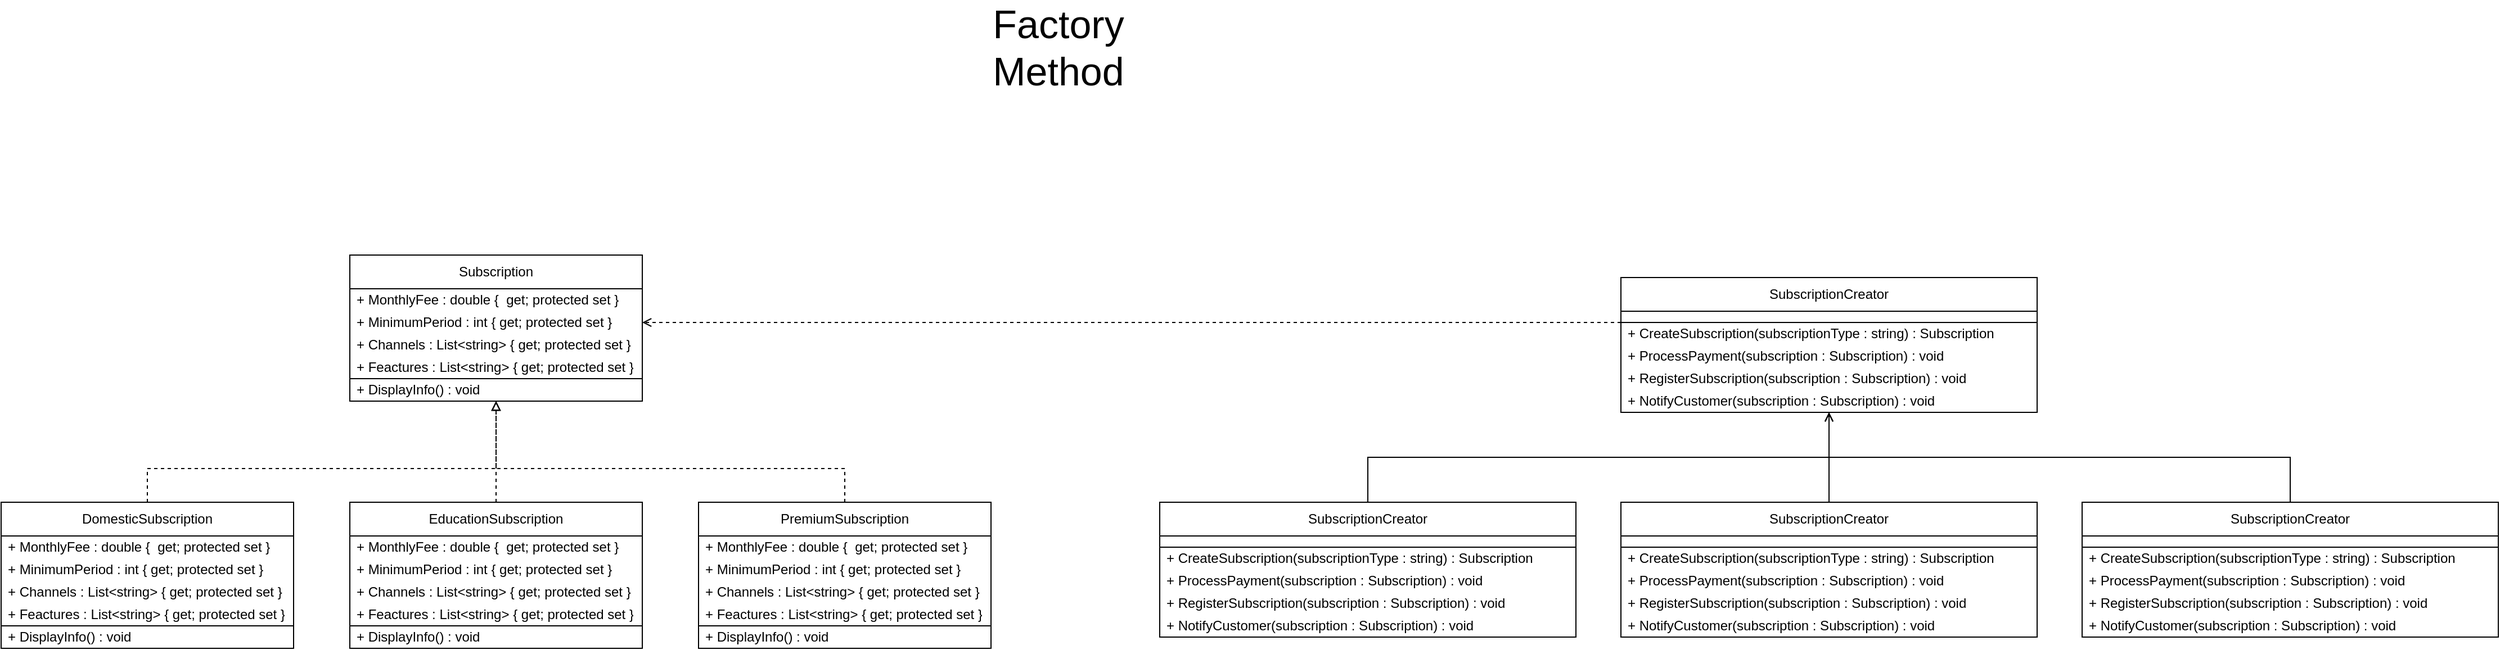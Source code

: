 <mxfile version="26.1.0">
  <diagram name="Page-1" id="ne5OBouObw2jJs1JvOlX">
    <mxGraphModel dx="2263" dy="3234" grid="1" gridSize="10" guides="1" tooltips="1" connect="1" arrows="1" fold="1" page="1" pageScale="1" pageWidth="850" pageHeight="1100" math="0" shadow="0">
      <root>
        <mxCell id="0" />
        <mxCell id="1" parent="0" />
        <mxCell id="eoAmBNEE0tXZ36FDl4HG-2" value="Subscription" style="swimlane;fontStyle=0;childLayout=stackLayout;horizontal=1;startSize=30;horizontalStack=0;resizeParent=1;resizeParentMax=0;resizeLast=0;collapsible=1;marginBottom=0;whiteSpace=wrap;html=1;" vertex="1" parent="1">
          <mxGeometry x="330" y="240" width="260" height="130" as="geometry" />
        </mxCell>
        <mxCell id="eoAmBNEE0tXZ36FDl4HG-3" value="+ MonthlyFee : double {&amp;nbsp; get; protected set }" style="text;strokeColor=none;fillColor=none;align=left;verticalAlign=middle;spacingLeft=4;spacingRight=4;overflow=hidden;points=[[0,0.5],[1,0.5]];portConstraint=eastwest;rotatable=0;whiteSpace=wrap;html=1;" vertex="1" parent="eoAmBNEE0tXZ36FDl4HG-2">
          <mxGeometry y="30" width="260" height="20" as="geometry" />
        </mxCell>
        <mxCell id="eoAmBNEE0tXZ36FDl4HG-4" value="+ MinimumPeriod : int { get; protected set }" style="text;strokeColor=none;fillColor=none;align=left;verticalAlign=middle;spacingLeft=4;spacingRight=4;overflow=hidden;points=[[0,0.5],[1,0.5]];portConstraint=eastwest;rotatable=0;whiteSpace=wrap;html=1;" vertex="1" parent="eoAmBNEE0tXZ36FDl4HG-2">
          <mxGeometry y="50" width="260" height="20" as="geometry" />
        </mxCell>
        <mxCell id="eoAmBNEE0tXZ36FDl4HG-5" value="+ Channels : List&amp;lt;string&amp;gt; { get; protected set }" style="text;strokeColor=none;fillColor=none;align=left;verticalAlign=middle;spacingLeft=4;spacingRight=4;overflow=hidden;points=[[0,0.5],[1,0.5]];portConstraint=eastwest;rotatable=0;whiteSpace=wrap;html=1;" vertex="1" parent="eoAmBNEE0tXZ36FDl4HG-2">
          <mxGeometry y="70" width="260" height="20" as="geometry" />
        </mxCell>
        <mxCell id="eoAmBNEE0tXZ36FDl4HG-6" value="+ Feactures :&amp;nbsp;List&amp;lt;string&amp;gt; { get; protected set }" style="text;strokeColor=none;fillColor=none;align=left;verticalAlign=middle;spacingLeft=4;spacingRight=4;overflow=hidden;points=[[0,0.5],[1,0.5]];portConstraint=eastwest;rotatable=0;whiteSpace=wrap;html=1;" vertex="1" parent="eoAmBNEE0tXZ36FDl4HG-2">
          <mxGeometry y="90" width="260" height="20" as="geometry" />
        </mxCell>
        <mxCell id="eoAmBNEE0tXZ36FDl4HG-7" value="" style="swimlane;startSize=0;" vertex="1" parent="eoAmBNEE0tXZ36FDl4HG-2">
          <mxGeometry y="110" width="260" height="20" as="geometry" />
        </mxCell>
        <mxCell id="eoAmBNEE0tXZ36FDl4HG-8" value="+ DisplayInfo() : void" style="text;strokeColor=none;fillColor=none;align=left;verticalAlign=middle;spacingLeft=4;spacingRight=4;overflow=hidden;points=[[0,0.5],[1,0.5]];portConstraint=eastwest;rotatable=0;whiteSpace=wrap;html=1;" vertex="1" parent="eoAmBNEE0tXZ36FDl4HG-7">
          <mxGeometry width="260" height="20" as="geometry" />
        </mxCell>
        <mxCell id="eoAmBNEE0tXZ36FDl4HG-30" style="edgeStyle=orthogonalEdgeStyle;rounded=0;orthogonalLoop=1;jettySize=auto;html=1;dashed=1;endArrow=block;endFill=0;" edge="1" parent="1" source="eoAmBNEE0tXZ36FDl4HG-9" target="eoAmBNEE0tXZ36FDl4HG-2">
          <mxGeometry relative="1" as="geometry">
            <Array as="points">
              <mxPoint x="150" y="430" />
              <mxPoint x="460" y="430" />
            </Array>
          </mxGeometry>
        </mxCell>
        <mxCell id="eoAmBNEE0tXZ36FDl4HG-9" value="DomesticSubscription" style="swimlane;fontStyle=0;childLayout=stackLayout;horizontal=1;startSize=30;horizontalStack=0;resizeParent=1;resizeParentMax=0;resizeLast=0;collapsible=1;marginBottom=0;whiteSpace=wrap;html=1;" vertex="1" parent="1">
          <mxGeometry x="20" y="460" width="260" height="130" as="geometry" />
        </mxCell>
        <mxCell id="eoAmBNEE0tXZ36FDl4HG-10" value="+ MonthlyFee : double {&amp;nbsp; get; protected set }" style="text;strokeColor=none;fillColor=none;align=left;verticalAlign=middle;spacingLeft=4;spacingRight=4;overflow=hidden;points=[[0,0.5],[1,0.5]];portConstraint=eastwest;rotatable=0;whiteSpace=wrap;html=1;" vertex="1" parent="eoAmBNEE0tXZ36FDl4HG-9">
          <mxGeometry y="30" width="260" height="20" as="geometry" />
        </mxCell>
        <mxCell id="eoAmBNEE0tXZ36FDl4HG-11" value="+ MinimumPeriod : int { get; protected set }" style="text;strokeColor=none;fillColor=none;align=left;verticalAlign=middle;spacingLeft=4;spacingRight=4;overflow=hidden;points=[[0,0.5],[1,0.5]];portConstraint=eastwest;rotatable=0;whiteSpace=wrap;html=1;" vertex="1" parent="eoAmBNEE0tXZ36FDl4HG-9">
          <mxGeometry y="50" width="260" height="20" as="geometry" />
        </mxCell>
        <mxCell id="eoAmBNEE0tXZ36FDl4HG-12" value="+ Channels : List&amp;lt;string&amp;gt; { get; protected set }" style="text;strokeColor=none;fillColor=none;align=left;verticalAlign=middle;spacingLeft=4;spacingRight=4;overflow=hidden;points=[[0,0.5],[1,0.5]];portConstraint=eastwest;rotatable=0;whiteSpace=wrap;html=1;" vertex="1" parent="eoAmBNEE0tXZ36FDl4HG-9">
          <mxGeometry y="70" width="260" height="20" as="geometry" />
        </mxCell>
        <mxCell id="eoAmBNEE0tXZ36FDl4HG-13" value="+ Feactures :&amp;nbsp;List&amp;lt;string&amp;gt; { get; protected set }" style="text;strokeColor=none;fillColor=none;align=left;verticalAlign=middle;spacingLeft=4;spacingRight=4;overflow=hidden;points=[[0,0.5],[1,0.5]];portConstraint=eastwest;rotatable=0;whiteSpace=wrap;html=1;" vertex="1" parent="eoAmBNEE0tXZ36FDl4HG-9">
          <mxGeometry y="90" width="260" height="20" as="geometry" />
        </mxCell>
        <mxCell id="eoAmBNEE0tXZ36FDl4HG-14" value="" style="swimlane;startSize=0;" vertex="1" parent="eoAmBNEE0tXZ36FDl4HG-9">
          <mxGeometry y="110" width="260" height="20" as="geometry" />
        </mxCell>
        <mxCell id="eoAmBNEE0tXZ36FDl4HG-15" value="+ DisplayInfo() : void" style="text;strokeColor=none;fillColor=none;align=left;verticalAlign=middle;spacingLeft=4;spacingRight=4;overflow=hidden;points=[[0,0.5],[1,0.5]];portConstraint=eastwest;rotatable=0;whiteSpace=wrap;html=1;" vertex="1" parent="eoAmBNEE0tXZ36FDl4HG-14">
          <mxGeometry width="260" height="20" as="geometry" />
        </mxCell>
        <mxCell id="eoAmBNEE0tXZ36FDl4HG-32" style="edgeStyle=orthogonalEdgeStyle;rounded=0;orthogonalLoop=1;jettySize=auto;html=1;dashed=1;endArrow=block;endFill=0;" edge="1" parent="1" source="eoAmBNEE0tXZ36FDl4HG-16" target="eoAmBNEE0tXZ36FDl4HG-2">
          <mxGeometry relative="1" as="geometry" />
        </mxCell>
        <mxCell id="eoAmBNEE0tXZ36FDl4HG-16" value="EducationSubscription" style="swimlane;fontStyle=0;childLayout=stackLayout;horizontal=1;startSize=30;horizontalStack=0;resizeParent=1;resizeParentMax=0;resizeLast=0;collapsible=1;marginBottom=0;whiteSpace=wrap;html=1;" vertex="1" parent="1">
          <mxGeometry x="330" y="460" width="260" height="130" as="geometry" />
        </mxCell>
        <mxCell id="eoAmBNEE0tXZ36FDl4HG-17" value="+ MonthlyFee : double {&amp;nbsp; get; protected set }" style="text;strokeColor=none;fillColor=none;align=left;verticalAlign=middle;spacingLeft=4;spacingRight=4;overflow=hidden;points=[[0,0.5],[1,0.5]];portConstraint=eastwest;rotatable=0;whiteSpace=wrap;html=1;" vertex="1" parent="eoAmBNEE0tXZ36FDl4HG-16">
          <mxGeometry y="30" width="260" height="20" as="geometry" />
        </mxCell>
        <mxCell id="eoAmBNEE0tXZ36FDl4HG-18" value="+ MinimumPeriod : int { get; protected set }" style="text;strokeColor=none;fillColor=none;align=left;verticalAlign=middle;spacingLeft=4;spacingRight=4;overflow=hidden;points=[[0,0.5],[1,0.5]];portConstraint=eastwest;rotatable=0;whiteSpace=wrap;html=1;" vertex="1" parent="eoAmBNEE0tXZ36FDl4HG-16">
          <mxGeometry y="50" width="260" height="20" as="geometry" />
        </mxCell>
        <mxCell id="eoAmBNEE0tXZ36FDl4HG-19" value="+ Channels : List&amp;lt;string&amp;gt; { get; protected set }" style="text;strokeColor=none;fillColor=none;align=left;verticalAlign=middle;spacingLeft=4;spacingRight=4;overflow=hidden;points=[[0,0.5],[1,0.5]];portConstraint=eastwest;rotatable=0;whiteSpace=wrap;html=1;" vertex="1" parent="eoAmBNEE0tXZ36FDl4HG-16">
          <mxGeometry y="70" width="260" height="20" as="geometry" />
        </mxCell>
        <mxCell id="eoAmBNEE0tXZ36FDl4HG-20" value="+ Feactures :&amp;nbsp;List&amp;lt;string&amp;gt; { get; protected set }" style="text;strokeColor=none;fillColor=none;align=left;verticalAlign=middle;spacingLeft=4;spacingRight=4;overflow=hidden;points=[[0,0.5],[1,0.5]];portConstraint=eastwest;rotatable=0;whiteSpace=wrap;html=1;" vertex="1" parent="eoAmBNEE0tXZ36FDl4HG-16">
          <mxGeometry y="90" width="260" height="20" as="geometry" />
        </mxCell>
        <mxCell id="eoAmBNEE0tXZ36FDl4HG-21" value="" style="swimlane;startSize=0;" vertex="1" parent="eoAmBNEE0tXZ36FDl4HG-16">
          <mxGeometry y="110" width="260" height="20" as="geometry" />
        </mxCell>
        <mxCell id="eoAmBNEE0tXZ36FDl4HG-22" value="+ DisplayInfo() : void" style="text;strokeColor=none;fillColor=none;align=left;verticalAlign=middle;spacingLeft=4;spacingRight=4;overflow=hidden;points=[[0,0.5],[1,0.5]];portConstraint=eastwest;rotatable=0;whiteSpace=wrap;html=1;" vertex="1" parent="eoAmBNEE0tXZ36FDl4HG-21">
          <mxGeometry width="260" height="20" as="geometry" />
        </mxCell>
        <mxCell id="eoAmBNEE0tXZ36FDl4HG-33" style="edgeStyle=orthogonalEdgeStyle;rounded=0;orthogonalLoop=1;jettySize=auto;html=1;dashed=1;endArrow=block;endFill=0;" edge="1" parent="1" source="eoAmBNEE0tXZ36FDl4HG-23" target="eoAmBNEE0tXZ36FDl4HG-2">
          <mxGeometry relative="1" as="geometry">
            <Array as="points">
              <mxPoint x="770" y="430" />
              <mxPoint x="460" y="430" />
            </Array>
          </mxGeometry>
        </mxCell>
        <mxCell id="eoAmBNEE0tXZ36FDl4HG-23" value="PremiumSubscription" style="swimlane;fontStyle=0;childLayout=stackLayout;horizontal=1;startSize=30;horizontalStack=0;resizeParent=1;resizeParentMax=0;resizeLast=0;collapsible=1;marginBottom=0;whiteSpace=wrap;html=1;" vertex="1" parent="1">
          <mxGeometry x="640" y="460" width="260" height="130" as="geometry" />
        </mxCell>
        <mxCell id="eoAmBNEE0tXZ36FDl4HG-24" value="+ MonthlyFee : double {&amp;nbsp; get; protected set }" style="text;strokeColor=none;fillColor=none;align=left;verticalAlign=middle;spacingLeft=4;spacingRight=4;overflow=hidden;points=[[0,0.5],[1,0.5]];portConstraint=eastwest;rotatable=0;whiteSpace=wrap;html=1;" vertex="1" parent="eoAmBNEE0tXZ36FDl4HG-23">
          <mxGeometry y="30" width="260" height="20" as="geometry" />
        </mxCell>
        <mxCell id="eoAmBNEE0tXZ36FDl4HG-25" value="+ MinimumPeriod : int { get; protected set }" style="text;strokeColor=none;fillColor=none;align=left;verticalAlign=middle;spacingLeft=4;spacingRight=4;overflow=hidden;points=[[0,0.5],[1,0.5]];portConstraint=eastwest;rotatable=0;whiteSpace=wrap;html=1;" vertex="1" parent="eoAmBNEE0tXZ36FDl4HG-23">
          <mxGeometry y="50" width="260" height="20" as="geometry" />
        </mxCell>
        <mxCell id="eoAmBNEE0tXZ36FDl4HG-26" value="+ Channels : List&amp;lt;string&amp;gt; { get; protected set }" style="text;strokeColor=none;fillColor=none;align=left;verticalAlign=middle;spacingLeft=4;spacingRight=4;overflow=hidden;points=[[0,0.5],[1,0.5]];portConstraint=eastwest;rotatable=0;whiteSpace=wrap;html=1;" vertex="1" parent="eoAmBNEE0tXZ36FDl4HG-23">
          <mxGeometry y="70" width="260" height="20" as="geometry" />
        </mxCell>
        <mxCell id="eoAmBNEE0tXZ36FDl4HG-27" value="+ Feactures :&amp;nbsp;List&amp;lt;string&amp;gt; { get; protected set }" style="text;strokeColor=none;fillColor=none;align=left;verticalAlign=middle;spacingLeft=4;spacingRight=4;overflow=hidden;points=[[0,0.5],[1,0.5]];portConstraint=eastwest;rotatable=0;whiteSpace=wrap;html=1;" vertex="1" parent="eoAmBNEE0tXZ36FDl4HG-23">
          <mxGeometry y="90" width="260" height="20" as="geometry" />
        </mxCell>
        <mxCell id="eoAmBNEE0tXZ36FDl4HG-28" value="" style="swimlane;startSize=0;" vertex="1" parent="eoAmBNEE0tXZ36FDl4HG-23">
          <mxGeometry y="110" width="260" height="20" as="geometry" />
        </mxCell>
        <mxCell id="eoAmBNEE0tXZ36FDl4HG-29" value="+ DisplayInfo() : void" style="text;strokeColor=none;fillColor=none;align=left;verticalAlign=middle;spacingLeft=4;spacingRight=4;overflow=hidden;points=[[0,0.5],[1,0.5]];portConstraint=eastwest;rotatable=0;whiteSpace=wrap;html=1;" vertex="1" parent="eoAmBNEE0tXZ36FDl4HG-28">
          <mxGeometry width="260" height="20" as="geometry" />
        </mxCell>
        <mxCell id="eoAmBNEE0tXZ36FDl4HG-34" value="SubscriptionCreator" style="swimlane;fontStyle=0;childLayout=stackLayout;horizontal=1;startSize=30;horizontalStack=0;resizeParent=1;resizeParentMax=0;resizeLast=0;collapsible=1;marginBottom=0;whiteSpace=wrap;html=1;" vertex="1" parent="1">
          <mxGeometry x="1460" y="260" width="370" height="120" as="geometry" />
        </mxCell>
        <mxCell id="eoAmBNEE0tXZ36FDl4HG-39" value=".&lt;div&gt;&lt;br&gt;&lt;/div&gt;" style="text;strokeColor=none;fillColor=none;align=left;verticalAlign=middle;spacingLeft=4;spacingRight=4;overflow=hidden;points=[[0,0.5],[1,0.5]];portConstraint=eastwest;rotatable=0;whiteSpace=wrap;html=1;" vertex="1" parent="eoAmBNEE0tXZ36FDl4HG-34">
          <mxGeometry y="30" width="370" height="10" as="geometry" />
        </mxCell>
        <mxCell id="eoAmBNEE0tXZ36FDl4HG-41" value="" style="swimlane;startSize=0;" vertex="1" parent="eoAmBNEE0tXZ36FDl4HG-34">
          <mxGeometry y="40" width="370" height="80" as="geometry" />
        </mxCell>
        <mxCell id="eoAmBNEE0tXZ36FDl4HG-42" value="+&amp;nbsp;CreateSubscription(subscriptionType : string) : Subscription" style="text;strokeColor=none;fillColor=none;align=left;verticalAlign=middle;spacingLeft=4;spacingRight=4;overflow=hidden;points=[[0,0.5],[1,0.5]];portConstraint=eastwest;rotatable=0;whiteSpace=wrap;html=1;" vertex="1" parent="eoAmBNEE0tXZ36FDl4HG-41">
          <mxGeometry width="370" height="20" as="geometry" />
        </mxCell>
        <mxCell id="eoAmBNEE0tXZ36FDl4HG-43" value="+ ProcessPayment(subscription : Subscription) : void&amp;nbsp;" style="text;strokeColor=none;fillColor=none;align=left;verticalAlign=middle;spacingLeft=4;spacingRight=4;overflow=hidden;points=[[0,0.5],[1,0.5]];portConstraint=eastwest;rotatable=0;whiteSpace=wrap;html=1;" vertex="1" parent="eoAmBNEE0tXZ36FDl4HG-41">
          <mxGeometry y="20" width="370" height="20" as="geometry" />
        </mxCell>
        <mxCell id="eoAmBNEE0tXZ36FDl4HG-44" value="+ RegisterSubscription(subscription : Subscription) : void&amp;nbsp;" style="text;strokeColor=none;fillColor=none;align=left;verticalAlign=middle;spacingLeft=4;spacingRight=4;overflow=hidden;points=[[0,0.5],[1,0.5]];portConstraint=eastwest;rotatable=0;whiteSpace=wrap;html=1;" vertex="1" parent="eoAmBNEE0tXZ36FDl4HG-41">
          <mxGeometry y="40" width="370" height="20" as="geometry" />
        </mxCell>
        <mxCell id="eoAmBNEE0tXZ36FDl4HG-45" value="+ NotifyCustomer(subscription : Subscription) : void&amp;nbsp;" style="text;strokeColor=none;fillColor=none;align=left;verticalAlign=middle;spacingLeft=4;spacingRight=4;overflow=hidden;points=[[0,0.5],[1,0.5]];portConstraint=eastwest;rotatable=0;whiteSpace=wrap;html=1;" vertex="1" parent="eoAmBNEE0tXZ36FDl4HG-41">
          <mxGeometry y="60" width="370" height="20" as="geometry" />
        </mxCell>
        <mxCell id="eoAmBNEE0tXZ36FDl4HG-67" style="edgeStyle=orthogonalEdgeStyle;rounded=0;orthogonalLoop=1;jettySize=auto;html=1;endArrow=open;endFill=0;" edge="1" parent="1" source="eoAmBNEE0tXZ36FDl4HG-46" target="eoAmBNEE0tXZ36FDl4HG-34">
          <mxGeometry relative="1" as="geometry">
            <Array as="points">
              <mxPoint x="1235" y="420" />
              <mxPoint x="1645" y="420" />
            </Array>
          </mxGeometry>
        </mxCell>
        <mxCell id="eoAmBNEE0tXZ36FDl4HG-46" value="SubscriptionCreator" style="swimlane;fontStyle=0;childLayout=stackLayout;horizontal=1;startSize=30;horizontalStack=0;resizeParent=1;resizeParentMax=0;resizeLast=0;collapsible=1;marginBottom=0;whiteSpace=wrap;html=1;" vertex="1" parent="1">
          <mxGeometry x="1050" y="460" width="370" height="120" as="geometry" />
        </mxCell>
        <mxCell id="eoAmBNEE0tXZ36FDl4HG-47" value=".&lt;div&gt;&lt;br&gt;&lt;/div&gt;" style="text;strokeColor=none;fillColor=none;align=left;verticalAlign=middle;spacingLeft=4;spacingRight=4;overflow=hidden;points=[[0,0.5],[1,0.5]];portConstraint=eastwest;rotatable=0;whiteSpace=wrap;html=1;" vertex="1" parent="eoAmBNEE0tXZ36FDl4HG-46">
          <mxGeometry y="30" width="370" height="10" as="geometry" />
        </mxCell>
        <mxCell id="eoAmBNEE0tXZ36FDl4HG-48" value="" style="swimlane;startSize=0;" vertex="1" parent="eoAmBNEE0tXZ36FDl4HG-46">
          <mxGeometry y="40" width="370" height="80" as="geometry" />
        </mxCell>
        <mxCell id="eoAmBNEE0tXZ36FDl4HG-49" value="+&amp;nbsp;CreateSubscription(subscriptionType : string) : Subscription" style="text;strokeColor=none;fillColor=none;align=left;verticalAlign=middle;spacingLeft=4;spacingRight=4;overflow=hidden;points=[[0,0.5],[1,0.5]];portConstraint=eastwest;rotatable=0;whiteSpace=wrap;html=1;" vertex="1" parent="eoAmBNEE0tXZ36FDl4HG-48">
          <mxGeometry width="370" height="20" as="geometry" />
        </mxCell>
        <mxCell id="eoAmBNEE0tXZ36FDl4HG-50" value="+ ProcessPayment(subscription : Subscription) : void&amp;nbsp;" style="text;strokeColor=none;fillColor=none;align=left;verticalAlign=middle;spacingLeft=4;spacingRight=4;overflow=hidden;points=[[0,0.5],[1,0.5]];portConstraint=eastwest;rotatable=0;whiteSpace=wrap;html=1;" vertex="1" parent="eoAmBNEE0tXZ36FDl4HG-48">
          <mxGeometry y="20" width="370" height="20" as="geometry" />
        </mxCell>
        <mxCell id="eoAmBNEE0tXZ36FDl4HG-51" value="+ RegisterSubscription(subscription : Subscription) : void&amp;nbsp;" style="text;strokeColor=none;fillColor=none;align=left;verticalAlign=middle;spacingLeft=4;spacingRight=4;overflow=hidden;points=[[0,0.5],[1,0.5]];portConstraint=eastwest;rotatable=0;whiteSpace=wrap;html=1;" vertex="1" parent="eoAmBNEE0tXZ36FDl4HG-48">
          <mxGeometry y="40" width="370" height="20" as="geometry" />
        </mxCell>
        <mxCell id="eoAmBNEE0tXZ36FDl4HG-52" value="+ NotifyCustomer(subscription : Subscription) : void&amp;nbsp;" style="text;strokeColor=none;fillColor=none;align=left;verticalAlign=middle;spacingLeft=4;spacingRight=4;overflow=hidden;points=[[0,0.5],[1,0.5]];portConstraint=eastwest;rotatable=0;whiteSpace=wrap;html=1;" vertex="1" parent="eoAmBNEE0tXZ36FDl4HG-48">
          <mxGeometry y="60" width="370" height="20" as="geometry" />
        </mxCell>
        <mxCell id="eoAmBNEE0tXZ36FDl4HG-68" style="edgeStyle=orthogonalEdgeStyle;rounded=0;orthogonalLoop=1;jettySize=auto;html=1;endArrow=open;endFill=0;" edge="1" parent="1" source="eoAmBNEE0tXZ36FDl4HG-53" target="eoAmBNEE0tXZ36FDl4HG-34">
          <mxGeometry relative="1" as="geometry" />
        </mxCell>
        <mxCell id="eoAmBNEE0tXZ36FDl4HG-53" value="SubscriptionCreator" style="swimlane;fontStyle=0;childLayout=stackLayout;horizontal=1;startSize=30;horizontalStack=0;resizeParent=1;resizeParentMax=0;resizeLast=0;collapsible=1;marginBottom=0;whiteSpace=wrap;html=1;" vertex="1" parent="1">
          <mxGeometry x="1460" y="460" width="370" height="120" as="geometry" />
        </mxCell>
        <mxCell id="eoAmBNEE0tXZ36FDl4HG-54" value=".&lt;div&gt;&lt;br&gt;&lt;/div&gt;" style="text;strokeColor=none;fillColor=none;align=left;verticalAlign=middle;spacingLeft=4;spacingRight=4;overflow=hidden;points=[[0,0.5],[1,0.5]];portConstraint=eastwest;rotatable=0;whiteSpace=wrap;html=1;" vertex="1" parent="eoAmBNEE0tXZ36FDl4HG-53">
          <mxGeometry y="30" width="370" height="10" as="geometry" />
        </mxCell>
        <mxCell id="eoAmBNEE0tXZ36FDl4HG-55" value="" style="swimlane;startSize=0;" vertex="1" parent="eoAmBNEE0tXZ36FDl4HG-53">
          <mxGeometry y="40" width="370" height="80" as="geometry" />
        </mxCell>
        <mxCell id="eoAmBNEE0tXZ36FDl4HG-56" value="+&amp;nbsp;CreateSubscription(subscriptionType : string) : Subscription" style="text;strokeColor=none;fillColor=none;align=left;verticalAlign=middle;spacingLeft=4;spacingRight=4;overflow=hidden;points=[[0,0.5],[1,0.5]];portConstraint=eastwest;rotatable=0;whiteSpace=wrap;html=1;" vertex="1" parent="eoAmBNEE0tXZ36FDl4HG-55">
          <mxGeometry width="370" height="20" as="geometry" />
        </mxCell>
        <mxCell id="eoAmBNEE0tXZ36FDl4HG-57" value="+ ProcessPayment(subscription : Subscription) : void&amp;nbsp;" style="text;strokeColor=none;fillColor=none;align=left;verticalAlign=middle;spacingLeft=4;spacingRight=4;overflow=hidden;points=[[0,0.5],[1,0.5]];portConstraint=eastwest;rotatable=0;whiteSpace=wrap;html=1;" vertex="1" parent="eoAmBNEE0tXZ36FDl4HG-55">
          <mxGeometry y="20" width="370" height="20" as="geometry" />
        </mxCell>
        <mxCell id="eoAmBNEE0tXZ36FDl4HG-58" value="+ RegisterSubscription(subscription : Subscription) : void&amp;nbsp;" style="text;strokeColor=none;fillColor=none;align=left;verticalAlign=middle;spacingLeft=4;spacingRight=4;overflow=hidden;points=[[0,0.5],[1,0.5]];portConstraint=eastwest;rotatable=0;whiteSpace=wrap;html=1;" vertex="1" parent="eoAmBNEE0tXZ36FDl4HG-55">
          <mxGeometry y="40" width="370" height="20" as="geometry" />
        </mxCell>
        <mxCell id="eoAmBNEE0tXZ36FDl4HG-59" value="+ NotifyCustomer(subscription : Subscription) : void&amp;nbsp;" style="text;strokeColor=none;fillColor=none;align=left;verticalAlign=middle;spacingLeft=4;spacingRight=4;overflow=hidden;points=[[0,0.5],[1,0.5]];portConstraint=eastwest;rotatable=0;whiteSpace=wrap;html=1;" vertex="1" parent="eoAmBNEE0tXZ36FDl4HG-55">
          <mxGeometry y="60" width="370" height="20" as="geometry" />
        </mxCell>
        <mxCell id="eoAmBNEE0tXZ36FDl4HG-69" style="edgeStyle=orthogonalEdgeStyle;rounded=0;orthogonalLoop=1;jettySize=auto;html=1;endArrow=open;endFill=0;" edge="1" parent="1" source="eoAmBNEE0tXZ36FDl4HG-60" target="eoAmBNEE0tXZ36FDl4HG-34">
          <mxGeometry relative="1" as="geometry">
            <Array as="points">
              <mxPoint x="2055" y="420" />
              <mxPoint x="1645" y="420" />
            </Array>
          </mxGeometry>
        </mxCell>
        <mxCell id="eoAmBNEE0tXZ36FDl4HG-60" value="SubscriptionCreator" style="swimlane;fontStyle=0;childLayout=stackLayout;horizontal=1;startSize=30;horizontalStack=0;resizeParent=1;resizeParentMax=0;resizeLast=0;collapsible=1;marginBottom=0;whiteSpace=wrap;html=1;" vertex="1" parent="1">
          <mxGeometry x="1870" y="460" width="370" height="120" as="geometry" />
        </mxCell>
        <mxCell id="eoAmBNEE0tXZ36FDl4HG-61" value=".&lt;div&gt;&lt;br&gt;&lt;/div&gt;" style="text;strokeColor=none;fillColor=none;align=left;verticalAlign=middle;spacingLeft=4;spacingRight=4;overflow=hidden;points=[[0,0.5],[1,0.5]];portConstraint=eastwest;rotatable=0;whiteSpace=wrap;html=1;" vertex="1" parent="eoAmBNEE0tXZ36FDl4HG-60">
          <mxGeometry y="30" width="370" height="10" as="geometry" />
        </mxCell>
        <mxCell id="eoAmBNEE0tXZ36FDl4HG-62" value="" style="swimlane;startSize=0;" vertex="1" parent="eoAmBNEE0tXZ36FDl4HG-60">
          <mxGeometry y="40" width="370" height="80" as="geometry" />
        </mxCell>
        <mxCell id="eoAmBNEE0tXZ36FDl4HG-63" value="+&amp;nbsp;CreateSubscription(subscriptionType : string) : Subscription" style="text;strokeColor=none;fillColor=none;align=left;verticalAlign=middle;spacingLeft=4;spacingRight=4;overflow=hidden;points=[[0,0.5],[1,0.5]];portConstraint=eastwest;rotatable=0;whiteSpace=wrap;html=1;" vertex="1" parent="eoAmBNEE0tXZ36FDl4HG-62">
          <mxGeometry width="370" height="20" as="geometry" />
        </mxCell>
        <mxCell id="eoAmBNEE0tXZ36FDl4HG-64" value="+ ProcessPayment(subscription : Subscription) : void&amp;nbsp;" style="text;strokeColor=none;fillColor=none;align=left;verticalAlign=middle;spacingLeft=4;spacingRight=4;overflow=hidden;points=[[0,0.5],[1,0.5]];portConstraint=eastwest;rotatable=0;whiteSpace=wrap;html=1;" vertex="1" parent="eoAmBNEE0tXZ36FDl4HG-62">
          <mxGeometry y="20" width="370" height="20" as="geometry" />
        </mxCell>
        <mxCell id="eoAmBNEE0tXZ36FDl4HG-65" value="+ RegisterSubscription(subscription : Subscription) : void&amp;nbsp;" style="text;strokeColor=none;fillColor=none;align=left;verticalAlign=middle;spacingLeft=4;spacingRight=4;overflow=hidden;points=[[0,0.5],[1,0.5]];portConstraint=eastwest;rotatable=0;whiteSpace=wrap;html=1;" vertex="1" parent="eoAmBNEE0tXZ36FDl4HG-62">
          <mxGeometry y="40" width="370" height="20" as="geometry" />
        </mxCell>
        <mxCell id="eoAmBNEE0tXZ36FDl4HG-66" value="+ NotifyCustomer(subscription : Subscription) : void&amp;nbsp;" style="text;strokeColor=none;fillColor=none;align=left;verticalAlign=middle;spacingLeft=4;spacingRight=4;overflow=hidden;points=[[0,0.5],[1,0.5]];portConstraint=eastwest;rotatable=0;whiteSpace=wrap;html=1;" vertex="1" parent="eoAmBNEE0tXZ36FDl4HG-62">
          <mxGeometry y="60" width="370" height="20" as="geometry" />
        </mxCell>
        <mxCell id="eoAmBNEE0tXZ36FDl4HG-70" value="&lt;font style=&quot;font-size: 35px;&quot;&gt;Factory Method&lt;/font&gt;" style="text;html=1;align=center;verticalAlign=middle;whiteSpace=wrap;rounded=0;" vertex="1" parent="1">
          <mxGeometry x="930" y="40" width="60" height="30" as="geometry" />
        </mxCell>
        <mxCell id="eoAmBNEE0tXZ36FDl4HG-73" style="edgeStyle=orthogonalEdgeStyle;rounded=0;orthogonalLoop=1;jettySize=auto;html=1;entryX=1;entryY=0.5;entryDx=0;entryDy=0;endArrow=open;endFill=0;dashed=1;" edge="1" parent="1" source="eoAmBNEE0tXZ36FDl4HG-39" target="eoAmBNEE0tXZ36FDl4HG-4">
          <mxGeometry relative="1" as="geometry">
            <Array as="points">
              <mxPoint x="1230" y="300" />
              <mxPoint x="1230" y="300" />
            </Array>
          </mxGeometry>
        </mxCell>
      </root>
    </mxGraphModel>
  </diagram>
</mxfile>

